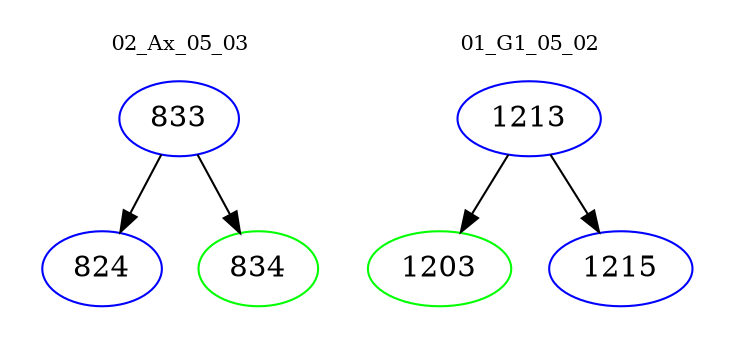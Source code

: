 digraph{
subgraph cluster_0 {
color = white
label = "02_Ax_05_03";
fontsize=10;
T0_833 [label="833", color="blue"]
T0_833 -> T0_824 [color="black"]
T0_824 [label="824", color="blue"]
T0_833 -> T0_834 [color="black"]
T0_834 [label="834", color="green"]
}
subgraph cluster_1 {
color = white
label = "01_G1_05_02";
fontsize=10;
T1_1213 [label="1213", color="blue"]
T1_1213 -> T1_1203 [color="black"]
T1_1203 [label="1203", color="green"]
T1_1213 -> T1_1215 [color="black"]
T1_1215 [label="1215", color="blue"]
}
}
